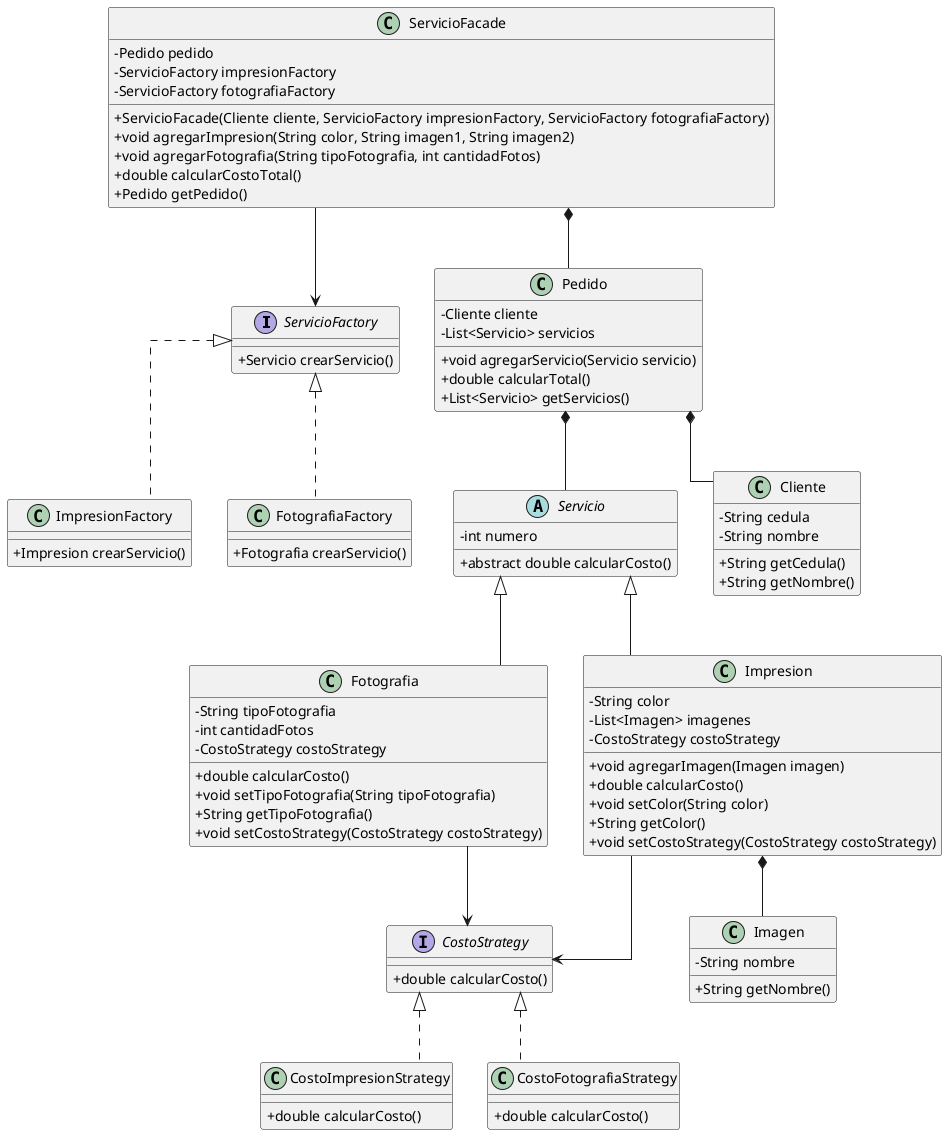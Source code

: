 @startuml UML

skinparam linetype ortho
skinparam classAttributeIconSize 0

' Interfaz ServicioFactory (Patrón Factory Method)
interface ServicioFactory {
    + Servicio crearServicio()
}

' Fábricas concretas que implementan ServicioFactory
class ImpresionFactory {
    + Impresion crearServicio()
}

class FotografiaFactory {
    + Fotografia crearServicio()
}

' Interfaz CostoStrategy (Patrón Strategy)
interface CostoStrategy {
    + double calcularCosto()
}

' Estrategias concretas que implementan CostoStrategy
class CostoImpresionStrategy {
    + double calcularCosto()
}

class CostoFotografiaStrategy {
    + double calcularCosto()
}

' Clase abstracta Servicio
abstract class Servicio {
    - int numero
    + abstract double calcularCosto()
}

' Clases concretas que heredan de Servicio
class Impresion {
    - String color
    - List<Imagen> imagenes
    - CostoStrategy costoStrategy
    + void agregarImagen(Imagen imagen)
    + double calcularCosto()
    + void setColor(String color)
    + String getColor()
    + void setCostoStrategy(CostoStrategy costoStrategy)
}

class Fotografia {
    - String tipoFotografia
    - int cantidadFotos
    - CostoStrategy costoStrategy
    + double calcularCosto()
    + void setTipoFotografia(String tipoFotografia)
    + String getTipoFotografia()
    + void setCostoStrategy(CostoStrategy costoStrategy)
}

' Clase Pedido (Gestión de servicios)
class Pedido {
    - Cliente cliente
    - List<Servicio> servicios
    + void agregarServicio(Servicio servicio)
    + double calcularTotal()
    + List<Servicio> getServicios()
}

' Clase Cliente (Entidad básica)
class Cliente {
    - String cedula
    - String nombre
    + String getCedula()
    + String getNombre()
}

' Clase Imagen (Entidad básica)
class Imagen {
    - String nombre
    + String getNombre()
}

' Clase ServicioFacade (Patrón Facade)
class ServicioFacade {
    - Pedido pedido
    - ServicioFactory impresionFactory
    - ServicioFactory fotografiaFactory
    + ServicioFacade(Cliente cliente, ServicioFactory impresionFactory, ServicioFactory fotografiaFactory)
    + void agregarImpresion(String color, String imagen1, String imagen2)
    + void agregarFotografia(String tipoFotografia, int cantidadFotos)
    + double calcularCostoTotal()
    + Pedido getPedido()
}

' Relaciones
ServicioFactory <|.. ImpresionFactory
ServicioFactory <|.. FotografiaFactory
CostoStrategy <|.. CostoImpresionStrategy
CostoStrategy <|.. CostoFotografiaStrategy
Servicio <|-- Impresion
Servicio <|-- Fotografia
Pedido *-- Cliente
Pedido *-- Servicio
Impresion *-- Imagen
Impresion --> CostoStrategy
Fotografia --> CostoStrategy
ServicioFacade *-- Pedido
ServicioFacade --> ServicioFactory

@enduml